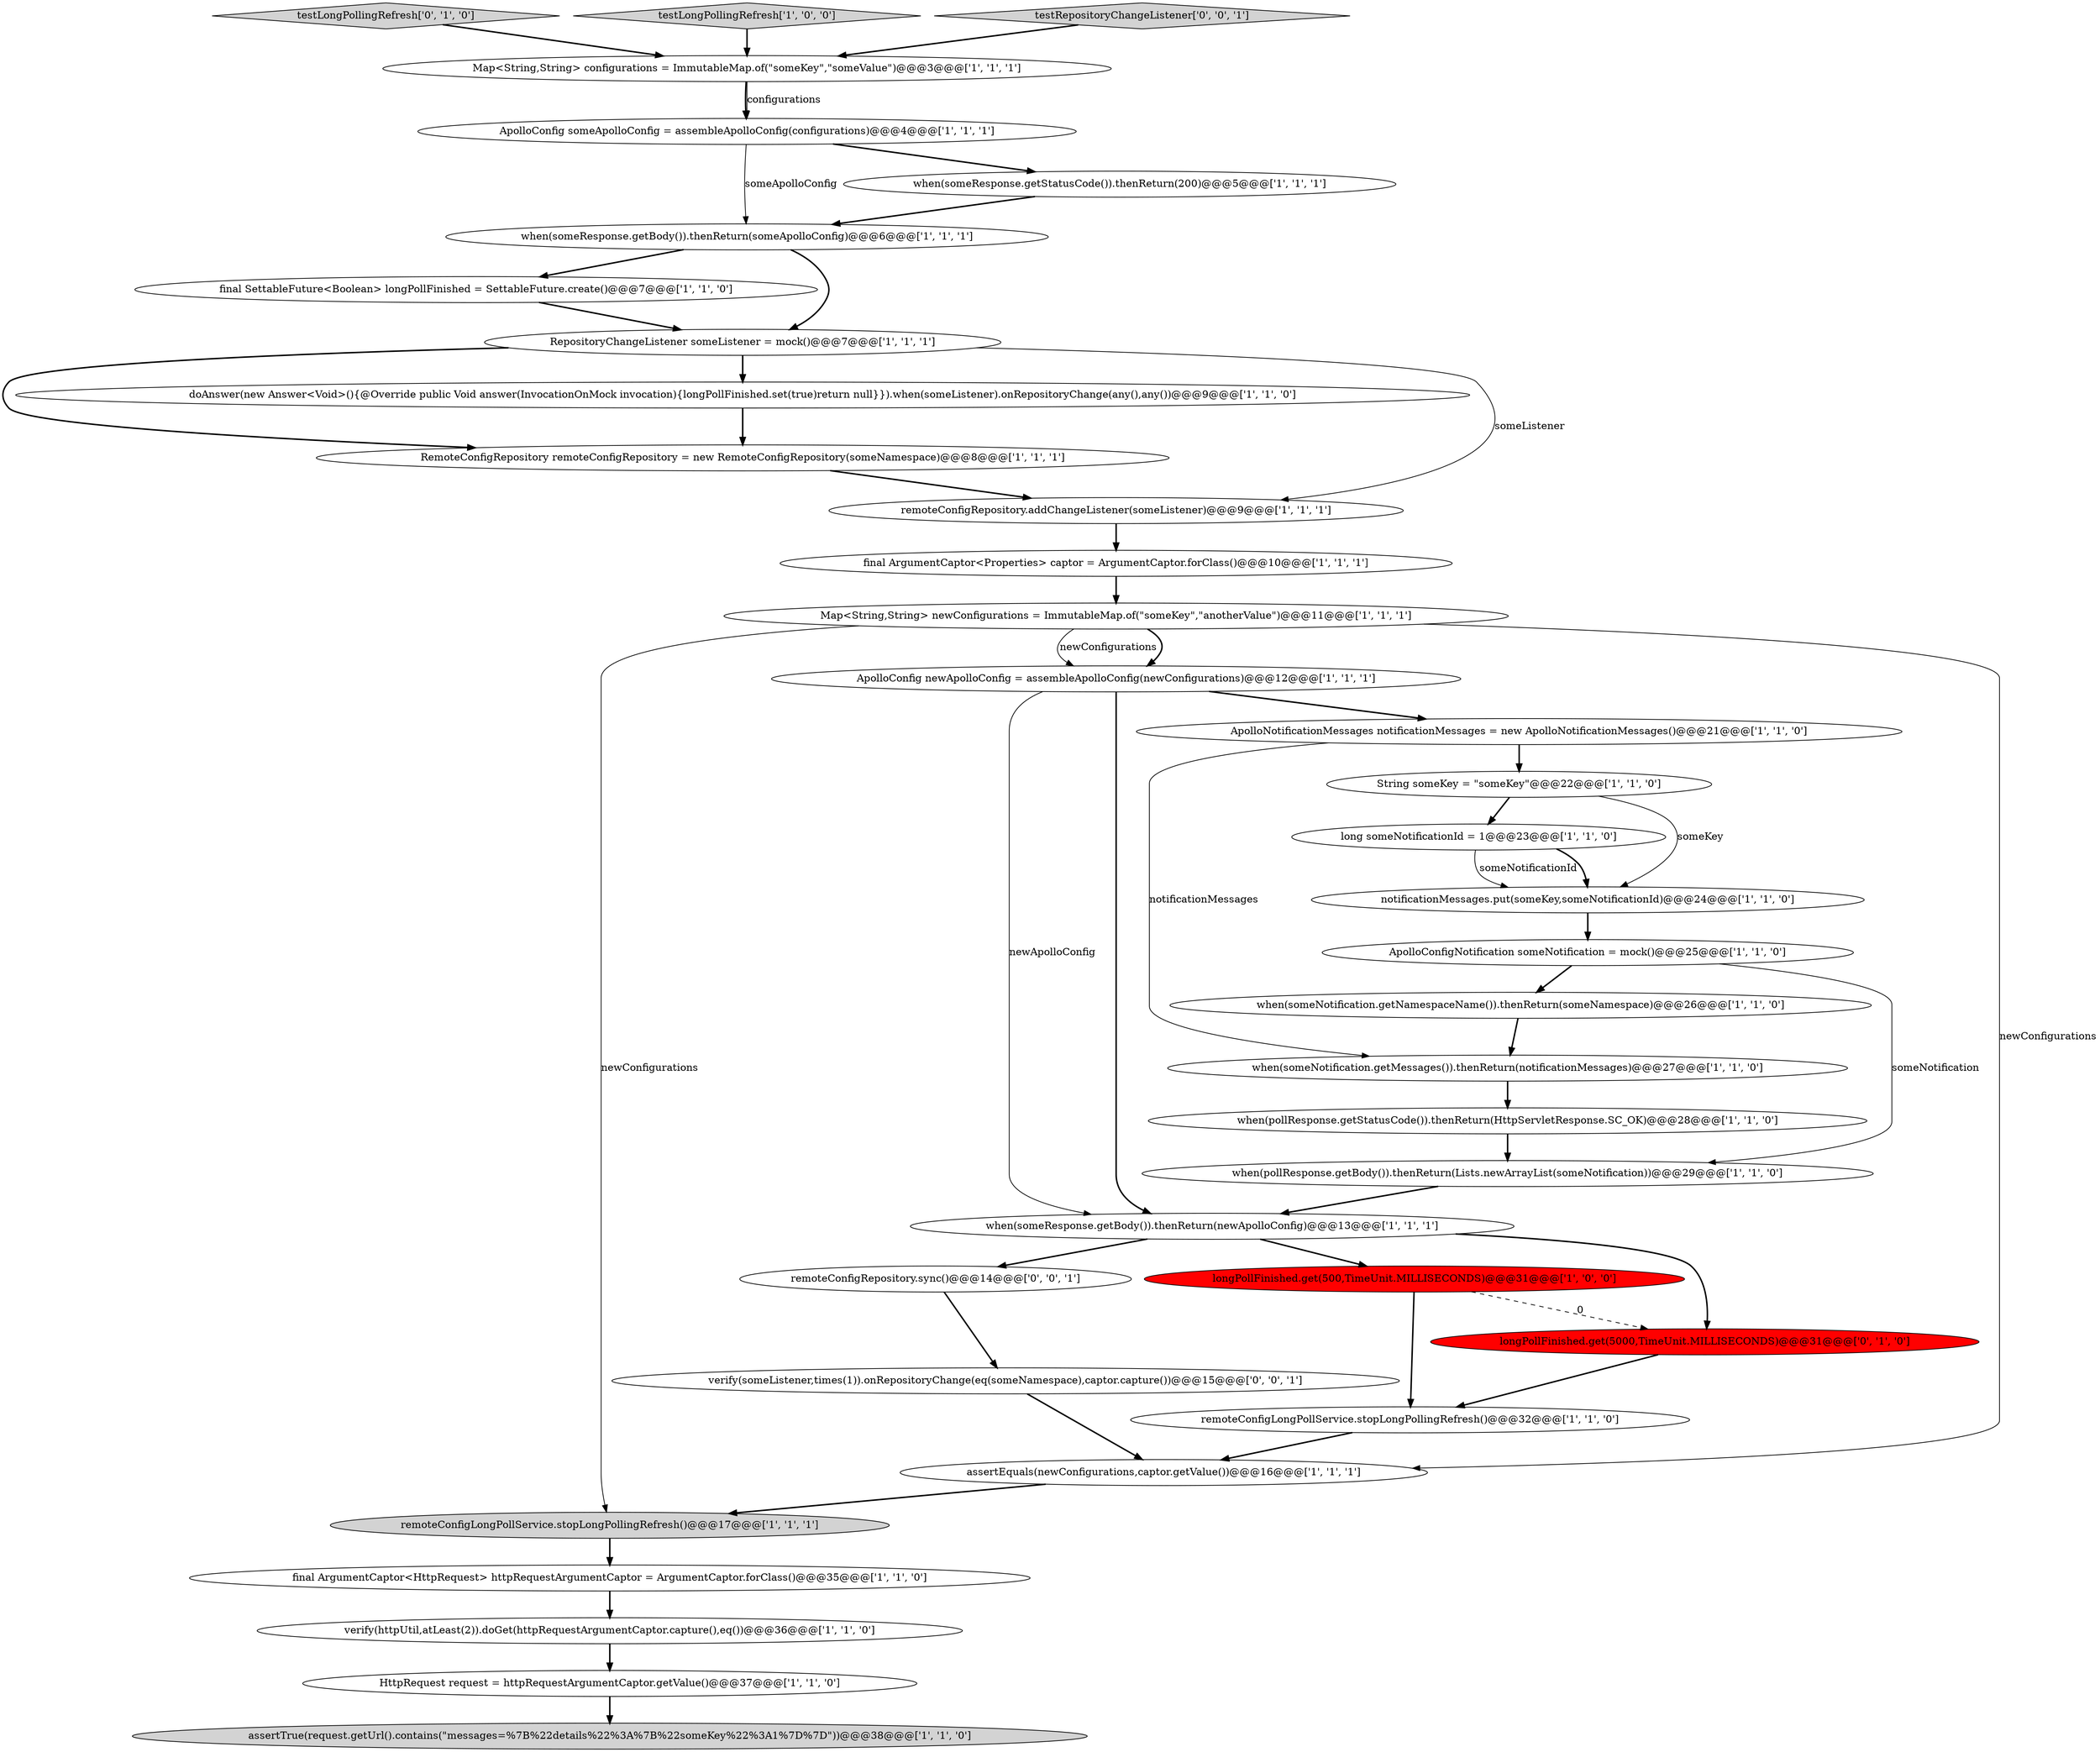 digraph {
30 [style = filled, label = "when(someResponse.getBody()).thenReturn(someApolloConfig)@@@6@@@['1', '1', '1']", fillcolor = white, shape = ellipse image = "AAA0AAABBB1BBB"];
13 [style = filled, label = "doAnswer(new Answer<Void>(){@Override public Void answer(InvocationOnMock invocation){longPollFinished.set(true)return null}}).when(someListener).onRepositoryChange(any(),any())@@@9@@@['1', '1', '0']", fillcolor = white, shape = ellipse image = "AAA0AAABBB1BBB"];
9 [style = filled, label = "verify(httpUtil,atLeast(2)).doGet(httpRequestArgumentCaptor.capture(),eq())@@@36@@@['1', '1', '0']", fillcolor = white, shape = ellipse image = "AAA0AAABBB1BBB"];
18 [style = filled, label = "assertEquals(newConfigurations,captor.getValue())@@@16@@@['1', '1', '1']", fillcolor = white, shape = ellipse image = "AAA0AAABBB1BBB"];
19 [style = filled, label = "when(someResponse.getBody()).thenReturn(newApolloConfig)@@@13@@@['1', '1', '1']", fillcolor = white, shape = ellipse image = "AAA0AAABBB1BBB"];
17 [style = filled, label = "remoteConfigLongPollService.stopLongPollingRefresh()@@@17@@@['1', '1', '1']", fillcolor = lightgray, shape = ellipse image = "AAA0AAABBB1BBB"];
32 [style = filled, label = "testLongPollingRefresh['0', '1', '0']", fillcolor = lightgray, shape = diamond image = "AAA0AAABBB2BBB"];
14 [style = filled, label = "ApolloConfig someApolloConfig = assembleApolloConfig(configurations)@@@4@@@['1', '1', '1']", fillcolor = white, shape = ellipse image = "AAA0AAABBB1BBB"];
28 [style = filled, label = "final ArgumentCaptor<HttpRequest> httpRequestArgumentCaptor = ArgumentCaptor.forClass()@@@35@@@['1', '1', '0']", fillcolor = white, shape = ellipse image = "AAA0AAABBB1BBB"];
35 [style = filled, label = "verify(someListener,times(1)).onRepositoryChange(eq(someNamespace),captor.capture())@@@15@@@['0', '0', '1']", fillcolor = white, shape = ellipse image = "AAA0AAABBB3BBB"];
3 [style = filled, label = "ApolloConfig newApolloConfig = assembleApolloConfig(newConfigurations)@@@12@@@['1', '1', '1']", fillcolor = white, shape = ellipse image = "AAA0AAABBB1BBB"];
10 [style = filled, label = "testLongPollingRefresh['1', '0', '0']", fillcolor = lightgray, shape = diamond image = "AAA0AAABBB1BBB"];
8 [style = filled, label = "when(pollResponse.getBody()).thenReturn(Lists.newArrayList(someNotification))@@@29@@@['1', '1', '0']", fillcolor = white, shape = ellipse image = "AAA0AAABBB1BBB"];
11 [style = filled, label = "final ArgumentCaptor<Properties> captor = ArgumentCaptor.forClass()@@@10@@@['1', '1', '1']", fillcolor = white, shape = ellipse image = "AAA0AAABBB1BBB"];
20 [style = filled, label = "longPollFinished.get(500,TimeUnit.MILLISECONDS)@@@31@@@['1', '0', '0']", fillcolor = red, shape = ellipse image = "AAA1AAABBB1BBB"];
21 [style = filled, label = "final SettableFuture<Boolean> longPollFinished = SettableFuture.create()@@@7@@@['1', '1', '0']", fillcolor = white, shape = ellipse image = "AAA0AAABBB1BBB"];
25 [style = filled, label = "when(someNotification.getNamespaceName()).thenReturn(someNamespace)@@@26@@@['1', '1', '0']", fillcolor = white, shape = ellipse image = "AAA0AAABBB1BBB"];
7 [style = filled, label = "Map<String,String> newConfigurations = ImmutableMap.of(\"someKey\",\"anotherValue\")@@@11@@@['1', '1', '1']", fillcolor = white, shape = ellipse image = "AAA0AAABBB1BBB"];
0 [style = filled, label = "ApolloNotificationMessages notificationMessages = new ApolloNotificationMessages()@@@21@@@['1', '1', '0']", fillcolor = white, shape = ellipse image = "AAA0AAABBB1BBB"];
5 [style = filled, label = "when(pollResponse.getStatusCode()).thenReturn(HttpServletResponse.SC_OK)@@@28@@@['1', '1', '0']", fillcolor = white, shape = ellipse image = "AAA0AAABBB1BBB"];
1 [style = filled, label = "RepositoryChangeListener someListener = mock()@@@7@@@['1', '1', '1']", fillcolor = white, shape = ellipse image = "AAA0AAABBB1BBB"];
2 [style = filled, label = "remoteConfigLongPollService.stopLongPollingRefresh()@@@32@@@['1', '1', '0']", fillcolor = white, shape = ellipse image = "AAA0AAABBB1BBB"];
16 [style = filled, label = "String someKey = \"someKey\"@@@22@@@['1', '1', '0']", fillcolor = white, shape = ellipse image = "AAA0AAABBB1BBB"];
26 [style = filled, label = "RemoteConfigRepository remoteConfigRepository = new RemoteConfigRepository(someNamespace)@@@8@@@['1', '1', '1']", fillcolor = white, shape = ellipse image = "AAA0AAABBB1BBB"];
31 [style = filled, label = "longPollFinished.get(5000,TimeUnit.MILLISECONDS)@@@31@@@['0', '1', '0']", fillcolor = red, shape = ellipse image = "AAA1AAABBB2BBB"];
4 [style = filled, label = "Map<String,String> configurations = ImmutableMap.of(\"someKey\",\"someValue\")@@@3@@@['1', '1', '1']", fillcolor = white, shape = ellipse image = "AAA0AAABBB1BBB"];
29 [style = filled, label = "when(someResponse.getStatusCode()).thenReturn(200)@@@5@@@['1', '1', '1']", fillcolor = white, shape = ellipse image = "AAA0AAABBB1BBB"];
23 [style = filled, label = "assertTrue(request.getUrl().contains(\"messages=%7B%22details%22%3A%7B%22someKey%22%3A1%7D%7D\"))@@@38@@@['1', '1', '0']", fillcolor = lightgray, shape = ellipse image = "AAA0AAABBB1BBB"];
22 [style = filled, label = "HttpRequest request = httpRequestArgumentCaptor.getValue()@@@37@@@['1', '1', '0']", fillcolor = white, shape = ellipse image = "AAA0AAABBB1BBB"];
34 [style = filled, label = "testRepositoryChangeListener['0', '0', '1']", fillcolor = lightgray, shape = diamond image = "AAA0AAABBB3BBB"];
27 [style = filled, label = "ApolloConfigNotification someNotification = mock()@@@25@@@['1', '1', '0']", fillcolor = white, shape = ellipse image = "AAA0AAABBB1BBB"];
15 [style = filled, label = "when(someNotification.getMessages()).thenReturn(notificationMessages)@@@27@@@['1', '1', '0']", fillcolor = white, shape = ellipse image = "AAA0AAABBB1BBB"];
33 [style = filled, label = "remoteConfigRepository.sync()@@@14@@@['0', '0', '1']", fillcolor = white, shape = ellipse image = "AAA0AAABBB3BBB"];
24 [style = filled, label = "notificationMessages.put(someKey,someNotificationId)@@@24@@@['1', '1', '0']", fillcolor = white, shape = ellipse image = "AAA0AAABBB1BBB"];
6 [style = filled, label = "remoteConfigRepository.addChangeListener(someListener)@@@9@@@['1', '1', '1']", fillcolor = white, shape = ellipse image = "AAA0AAABBB1BBB"];
12 [style = filled, label = "long someNotificationId = 1@@@23@@@['1', '1', '0']", fillcolor = white, shape = ellipse image = "AAA0AAABBB1BBB"];
9->22 [style = bold, label=""];
19->33 [style = bold, label=""];
12->24 [style = solid, label="someNotificationId"];
5->8 [style = bold, label=""];
0->16 [style = bold, label=""];
4->14 [style = bold, label=""];
3->19 [style = solid, label="newApolloConfig"];
33->35 [style = bold, label=""];
35->18 [style = bold, label=""];
30->1 [style = bold, label=""];
29->30 [style = bold, label=""];
19->31 [style = bold, label=""];
8->19 [style = bold, label=""];
19->20 [style = bold, label=""];
20->31 [style = dashed, label="0"];
18->17 [style = bold, label=""];
7->18 [style = solid, label="newConfigurations"];
2->18 [style = bold, label=""];
28->9 [style = bold, label=""];
31->2 [style = bold, label=""];
12->24 [style = bold, label=""];
4->14 [style = solid, label="configurations"];
26->6 [style = bold, label=""];
1->26 [style = bold, label=""];
22->23 [style = bold, label=""];
1->13 [style = bold, label=""];
7->3 [style = bold, label=""];
3->0 [style = bold, label=""];
27->8 [style = solid, label="someNotification"];
15->5 [style = bold, label=""];
20->2 [style = bold, label=""];
0->15 [style = solid, label="notificationMessages"];
30->21 [style = bold, label=""];
17->28 [style = bold, label=""];
16->24 [style = solid, label="someKey"];
3->19 [style = bold, label=""];
13->26 [style = bold, label=""];
6->11 [style = bold, label=""];
21->1 [style = bold, label=""];
14->30 [style = solid, label="someApolloConfig"];
14->29 [style = bold, label=""];
10->4 [style = bold, label=""];
25->15 [style = bold, label=""];
34->4 [style = bold, label=""];
1->6 [style = solid, label="someListener"];
32->4 [style = bold, label=""];
7->17 [style = solid, label="newConfigurations"];
7->3 [style = solid, label="newConfigurations"];
16->12 [style = bold, label=""];
24->27 [style = bold, label=""];
27->25 [style = bold, label=""];
11->7 [style = bold, label=""];
}
